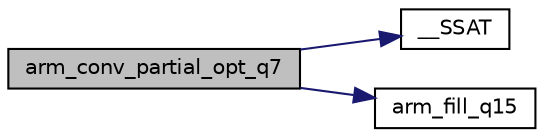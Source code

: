 digraph "arm_conv_partial_opt_q7"
{
 // LATEX_PDF_SIZE
  edge [fontname="Helvetica",fontsize="10",labelfontname="Helvetica",labelfontsize="10"];
  node [fontname="Helvetica",fontsize="10",shape=record];
  rankdir="LR";
  Node1 [label="arm_conv_partial_opt_q7",height=0.2,width=0.4,color="black", fillcolor="grey75", style="filled", fontcolor="black",tooltip="Partial convolution of Q7 sequences."];
  Node1 -> Node2 [color="midnightblue",fontsize="10",style="solid",fontname="Helvetica"];
  Node2 [label="__SSAT",height=0.2,width=0.4,color="black", fillcolor="white", style="filled",URL="$group___c_m_s_i_s___core___instruction_interface.html#ga372c0535573dde3e37f0f08c774a3487",tooltip="Signed Saturate."];
  Node1 -> Node3 [color="midnightblue",fontsize="10",style="solid",fontname="Helvetica"];
  Node3 [label="arm_fill_q15",height=0.2,width=0.4,color="black", fillcolor="white", style="filled",URL="$group___fill.html#ga76b21c32a3783a2b3334d930a646e5d8",tooltip="Fills a constant value into a Q15 vector."];
}
